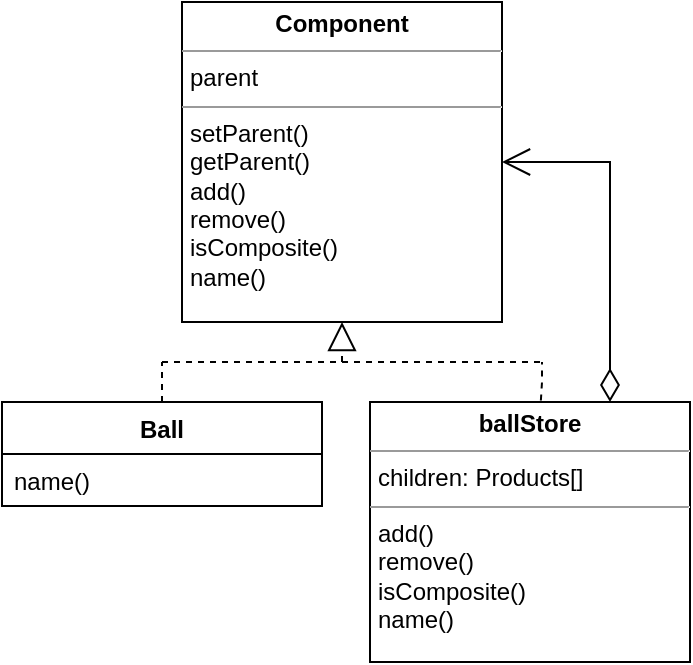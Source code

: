 <mxfile version="20.2.3" type="device"><diagram id="nB49i7TH0BTFZbtzXf2y" name="Singleton"><mxGraphModel dx="541" dy="880" grid="1" gridSize="10" guides="1" tooltips="1" connect="1" arrows="1" fold="1" page="1" pageScale="1" pageWidth="827" pageHeight="1169" math="0" shadow="0"><root><mxCell id="0"/><mxCell id="1" parent="0"/><mxCell id="_lfidUY3NPjgUPZ93fOU-5" value="1" style="endArrow=open;html=1;endSize=12;startArrow=diamondThin;startSize=14;startFill=0;edgeStyle=orthogonalEdgeStyle;align=left;verticalAlign=bottom;rounded=0;exitX=0.75;exitY=0;exitDx=0;exitDy=0;entryX=1;entryY=0.5;entryDx=0;entryDy=0;" edge="1" parent="1" source="XicCoCUGCj0OSMrOlhWc-16" target="XicCoCUGCj0OSMrOlhWc-11"><mxGeometry x="-1" y="20" relative="1" as="geometry"><mxPoint x="290" y="270" as="sourcePoint"/><mxPoint x="450" y="270" as="targetPoint"/><mxPoint x="16" y="20" as="offset"/></mxGeometry></mxCell><mxCell id="XicCoCUGCj0OSMrOlhWc-11" value="&lt;p style=&quot;margin:0px;margin-top:4px;text-align:center;&quot;&gt;&lt;b&gt;Component&lt;/b&gt;&lt;/p&gt;&lt;hr size=&quot;1&quot;&gt;&lt;p style=&quot;margin:0px;margin-left:4px;&quot;&gt;parent&lt;/p&gt;&lt;hr size=&quot;1&quot;&gt;&lt;p style=&quot;margin:0px;margin-left:4px;&quot;&gt;setParent()&lt;/p&gt;&lt;p style=&quot;margin:0px;margin-left:4px;&quot;&gt;getParent()&lt;/p&gt;&lt;p style=&quot;margin:0px;margin-left:4px;&quot;&gt;add()&lt;/p&gt;&lt;p style=&quot;margin:0px;margin-left:4px;&quot;&gt;remove()&lt;/p&gt;&lt;p style=&quot;margin:0px;margin-left:4px;&quot;&gt;isComposite()&lt;/p&gt;&lt;p style=&quot;margin:0px;margin-left:4px;&quot;&gt;name()&lt;br&gt;&lt;br&gt;&lt;/p&gt;" style="verticalAlign=top;align=left;overflow=fill;fontSize=12;fontFamily=Helvetica;html=1;" parent="1" vertex="1"><mxGeometry x="160" y="120" width="160" height="160" as="geometry"/></mxCell><mxCell id="XicCoCUGCj0OSMrOlhWc-12" value="Ball" style="swimlane;fontStyle=1;align=center;verticalAlign=top;childLayout=stackLayout;horizontal=1;startSize=26;horizontalStack=0;resizeParent=1;resizeParentMax=0;resizeLast=0;collapsible=1;marginBottom=0;" parent="1" vertex="1"><mxGeometry x="70" y="320" width="160" height="52" as="geometry"/></mxCell><mxCell id="XicCoCUGCj0OSMrOlhWc-15" value="name()" style="text;strokeColor=none;fillColor=none;align=left;verticalAlign=top;spacingLeft=4;spacingRight=4;overflow=hidden;rotatable=0;points=[[0,0.5],[1,0.5]];portConstraint=eastwest;" parent="XicCoCUGCj0OSMrOlhWc-12" vertex="1"><mxGeometry y="26" width="160" height="26" as="geometry"/></mxCell><mxCell id="XicCoCUGCj0OSMrOlhWc-16" value="&lt;p style=&quot;margin:0px;margin-top:4px;text-align:center;&quot;&gt;&lt;b&gt;ballStore&lt;/b&gt;&lt;/p&gt;&lt;hr size=&quot;1&quot;&gt;&lt;p style=&quot;margin:0px;margin-left:4px;&quot;&gt;children: Products[]&lt;/p&gt;&lt;hr size=&quot;1&quot;&gt;&lt;p style=&quot;margin:0px;margin-left:4px;&quot;&gt;&lt;span style=&quot;background-color: initial;&quot;&gt;add()&lt;/span&gt;&lt;br&gt;&lt;/p&gt;&lt;p style=&quot;margin:0px;margin-left:4px;&quot;&gt;remove()&lt;/p&gt;&lt;p style=&quot;margin:0px;margin-left:4px;&quot;&gt;isComposite()&lt;/p&gt;&lt;p style=&quot;margin:0px;margin-left:4px;&quot;&gt;name()&lt;br&gt;&lt;br&gt;&lt;/p&gt;" style="verticalAlign=top;align=left;overflow=fill;fontSize=12;fontFamily=Helvetica;html=1;" parent="1" vertex="1"><mxGeometry x="254" y="320" width="160" height="130" as="geometry"/></mxCell><mxCell id="XicCoCUGCj0OSMrOlhWc-17" value="" style="endArrow=block;dashed=1;endFill=0;endSize=12;html=1;rounded=0;entryX=0.5;entryY=1;entryDx=0;entryDy=0;" parent="1" target="XicCoCUGCj0OSMrOlhWc-11" edge="1"><mxGeometry width="160" relative="1" as="geometry"><mxPoint x="240" y="300" as="sourcePoint"/><mxPoint x="480" y="250" as="targetPoint"/></mxGeometry></mxCell><mxCell id="_lfidUY3NPjgUPZ93fOU-1" value="" style="endArrow=none;dashed=1;html=1;rounded=0;" edge="1" parent="1"><mxGeometry width="50" height="50" relative="1" as="geometry"><mxPoint x="240" y="300" as="sourcePoint"/><mxPoint x="340" y="300" as="targetPoint"/></mxGeometry></mxCell><mxCell id="_lfidUY3NPjgUPZ93fOU-2" value="" style="endArrow=none;dashed=1;html=1;rounded=0;" edge="1" parent="1"><mxGeometry width="50" height="50" relative="1" as="geometry"><mxPoint x="150" y="300" as="sourcePoint"/><mxPoint x="240" y="300" as="targetPoint"/></mxGeometry></mxCell><mxCell id="_lfidUY3NPjgUPZ93fOU-3" value="" style="endArrow=none;dashed=1;html=1;rounded=0;exitX=0.534;exitY=-0.006;exitDx=0;exitDy=0;exitPerimeter=0;" edge="1" parent="1" source="XicCoCUGCj0OSMrOlhWc-16"><mxGeometry width="50" height="50" relative="1" as="geometry"><mxPoint x="250" y="330" as="sourcePoint"/><mxPoint x="340" y="300" as="targetPoint"/><Array as="points"><mxPoint x="340" y="310"/></Array></mxGeometry></mxCell><mxCell id="_lfidUY3NPjgUPZ93fOU-4" value="" style="endArrow=none;dashed=1;html=1;rounded=0;exitX=0.5;exitY=0;exitDx=0;exitDy=0;" edge="1" parent="1" source="XicCoCUGCj0OSMrOlhWc-12"><mxGeometry width="50" height="50" relative="1" as="geometry"><mxPoint x="210" y="390" as="sourcePoint"/><mxPoint x="150" y="300" as="targetPoint"/><Array as="points"><mxPoint x="150" y="310"/></Array></mxGeometry></mxCell></root></mxGraphModel></diagram></mxfile>